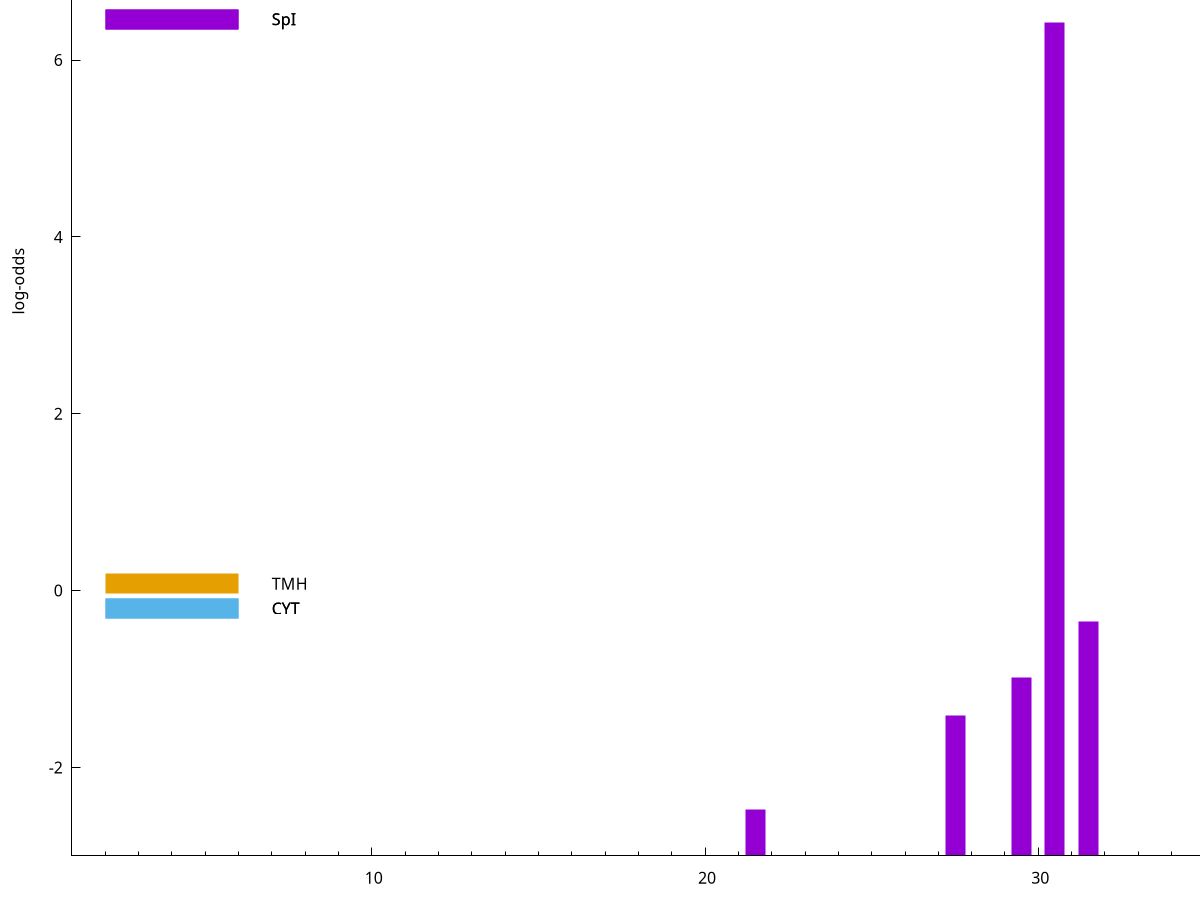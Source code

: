 set title "LipoP predictions for SRR3987128.gff"
set size 2., 1.4
set xrange [1:70] 
set mxtics 10
set yrange [-3:10]
set y2range [0:13]
set ylabel "log-odds"
set term postscript eps color solid "Helvetica" 30
set output "SRR3987128.gff55.eps"
set arrow from 2,6.46111 to 6,6.46111 nohead lt 1 lw 20
set label "SpI" at 7,6.46111
set arrow from 2,0.0790477 to 6,0.0790477 nohead lt 4 lw 20
set label "TMH" at 7,0.0790477
set arrow from 2,-0.200913 to 6,-0.200913 nohead lt 3 lw 20
set label "CYT" at 7,-0.200913
set arrow from 2,-0.200913 to 6,-0.200913 nohead lt 3 lw 20
set label "CYT" at 7,-0.200913
set arrow from 2,6.46111 to 6,6.46111 nohead lt 1 lw 20
set label "SpI" at 7,6.46111
# NOTE: The scores below are the log-odds scores with the threshold
# NOTE: subtracted (a hack to make gnuplot make the histogram all
# NOTE: look nice).
plot "-" axes x1y2 title "" with impulses lt 1 lw 20
30.500000 9.425450
31.500000 2.654443
29.500000 2.021309
27.500000 1.592870
21.500000 0.527520
e
exit
